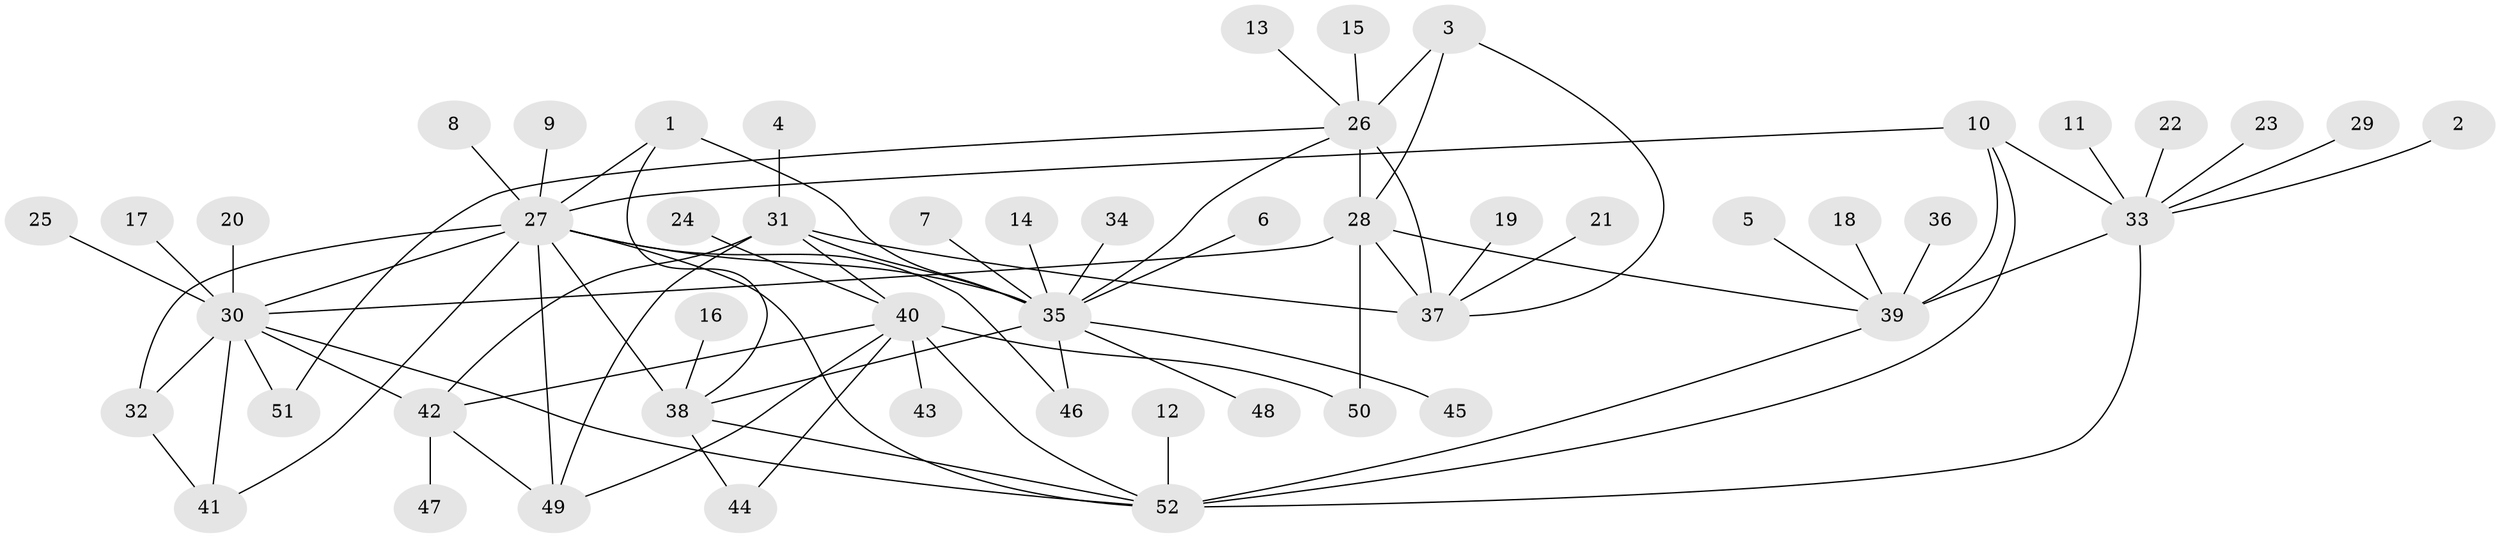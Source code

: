 // original degree distribution, {6: 0.05825242718446602, 9: 0.06796116504854369, 12: 0.019417475728155338, 11: 0.009708737864077669, 10: 0.019417475728155338, 4: 0.019417475728155338, 7: 0.019417475728155338, 5: 0.019417475728155338, 8: 0.009708737864077669, 1: 0.6116504854368932, 2: 0.11650485436893204, 3: 0.02912621359223301}
// Generated by graph-tools (version 1.1) at 2025/26/03/09/25 03:26:48]
// undirected, 52 vertices, 79 edges
graph export_dot {
graph [start="1"]
  node [color=gray90,style=filled];
  1;
  2;
  3;
  4;
  5;
  6;
  7;
  8;
  9;
  10;
  11;
  12;
  13;
  14;
  15;
  16;
  17;
  18;
  19;
  20;
  21;
  22;
  23;
  24;
  25;
  26;
  27;
  28;
  29;
  30;
  31;
  32;
  33;
  34;
  35;
  36;
  37;
  38;
  39;
  40;
  41;
  42;
  43;
  44;
  45;
  46;
  47;
  48;
  49;
  50;
  51;
  52;
  1 -- 27 [weight=1.0];
  1 -- 35 [weight=2.0];
  1 -- 38 [weight=1.0];
  2 -- 33 [weight=1.0];
  3 -- 26 [weight=2.0];
  3 -- 28 [weight=1.0];
  3 -- 37 [weight=1.0];
  4 -- 31 [weight=1.0];
  5 -- 39 [weight=1.0];
  6 -- 35 [weight=1.0];
  7 -- 35 [weight=1.0];
  8 -- 27 [weight=1.0];
  9 -- 27 [weight=1.0];
  10 -- 27 [weight=1.0];
  10 -- 33 [weight=2.0];
  10 -- 39 [weight=1.0];
  10 -- 52 [weight=1.0];
  11 -- 33 [weight=1.0];
  12 -- 52 [weight=1.0];
  13 -- 26 [weight=1.0];
  14 -- 35 [weight=1.0];
  15 -- 26 [weight=1.0];
  16 -- 38 [weight=1.0];
  17 -- 30 [weight=1.0];
  18 -- 39 [weight=1.0];
  19 -- 37 [weight=1.0];
  20 -- 30 [weight=1.0];
  21 -- 37 [weight=1.0];
  22 -- 33 [weight=1.0];
  23 -- 33 [weight=1.0];
  24 -- 40 [weight=1.0];
  25 -- 30 [weight=1.0];
  26 -- 28 [weight=2.0];
  26 -- 35 [weight=1.0];
  26 -- 37 [weight=2.0];
  26 -- 51 [weight=1.0];
  27 -- 30 [weight=1.0];
  27 -- 32 [weight=1.0];
  27 -- 35 [weight=2.0];
  27 -- 38 [weight=1.0];
  27 -- 41 [weight=2.0];
  27 -- 46 [weight=1.0];
  27 -- 49 [weight=1.0];
  27 -- 52 [weight=1.0];
  28 -- 30 [weight=1.0];
  28 -- 37 [weight=1.0];
  28 -- 39 [weight=1.0];
  28 -- 50 [weight=1.0];
  29 -- 33 [weight=1.0];
  30 -- 32 [weight=1.0];
  30 -- 41 [weight=2.0];
  30 -- 42 [weight=1.0];
  30 -- 51 [weight=1.0];
  30 -- 52 [weight=1.0];
  31 -- 35 [weight=1.0];
  31 -- 37 [weight=1.0];
  31 -- 40 [weight=1.0];
  31 -- 42 [weight=2.0];
  31 -- 49 [weight=1.0];
  32 -- 41 [weight=2.0];
  33 -- 39 [weight=2.0];
  33 -- 52 [weight=2.0];
  34 -- 35 [weight=1.0];
  35 -- 38 [weight=2.0];
  35 -- 45 [weight=1.0];
  35 -- 46 [weight=1.0];
  35 -- 48 [weight=1.0];
  36 -- 39 [weight=1.0];
  38 -- 44 [weight=1.0];
  38 -- 52 [weight=1.0];
  39 -- 52 [weight=1.0];
  40 -- 42 [weight=2.0];
  40 -- 43 [weight=1.0];
  40 -- 44 [weight=1.0];
  40 -- 49 [weight=1.0];
  40 -- 50 [weight=1.0];
  40 -- 52 [weight=1.0];
  42 -- 47 [weight=1.0];
  42 -- 49 [weight=2.0];
}
